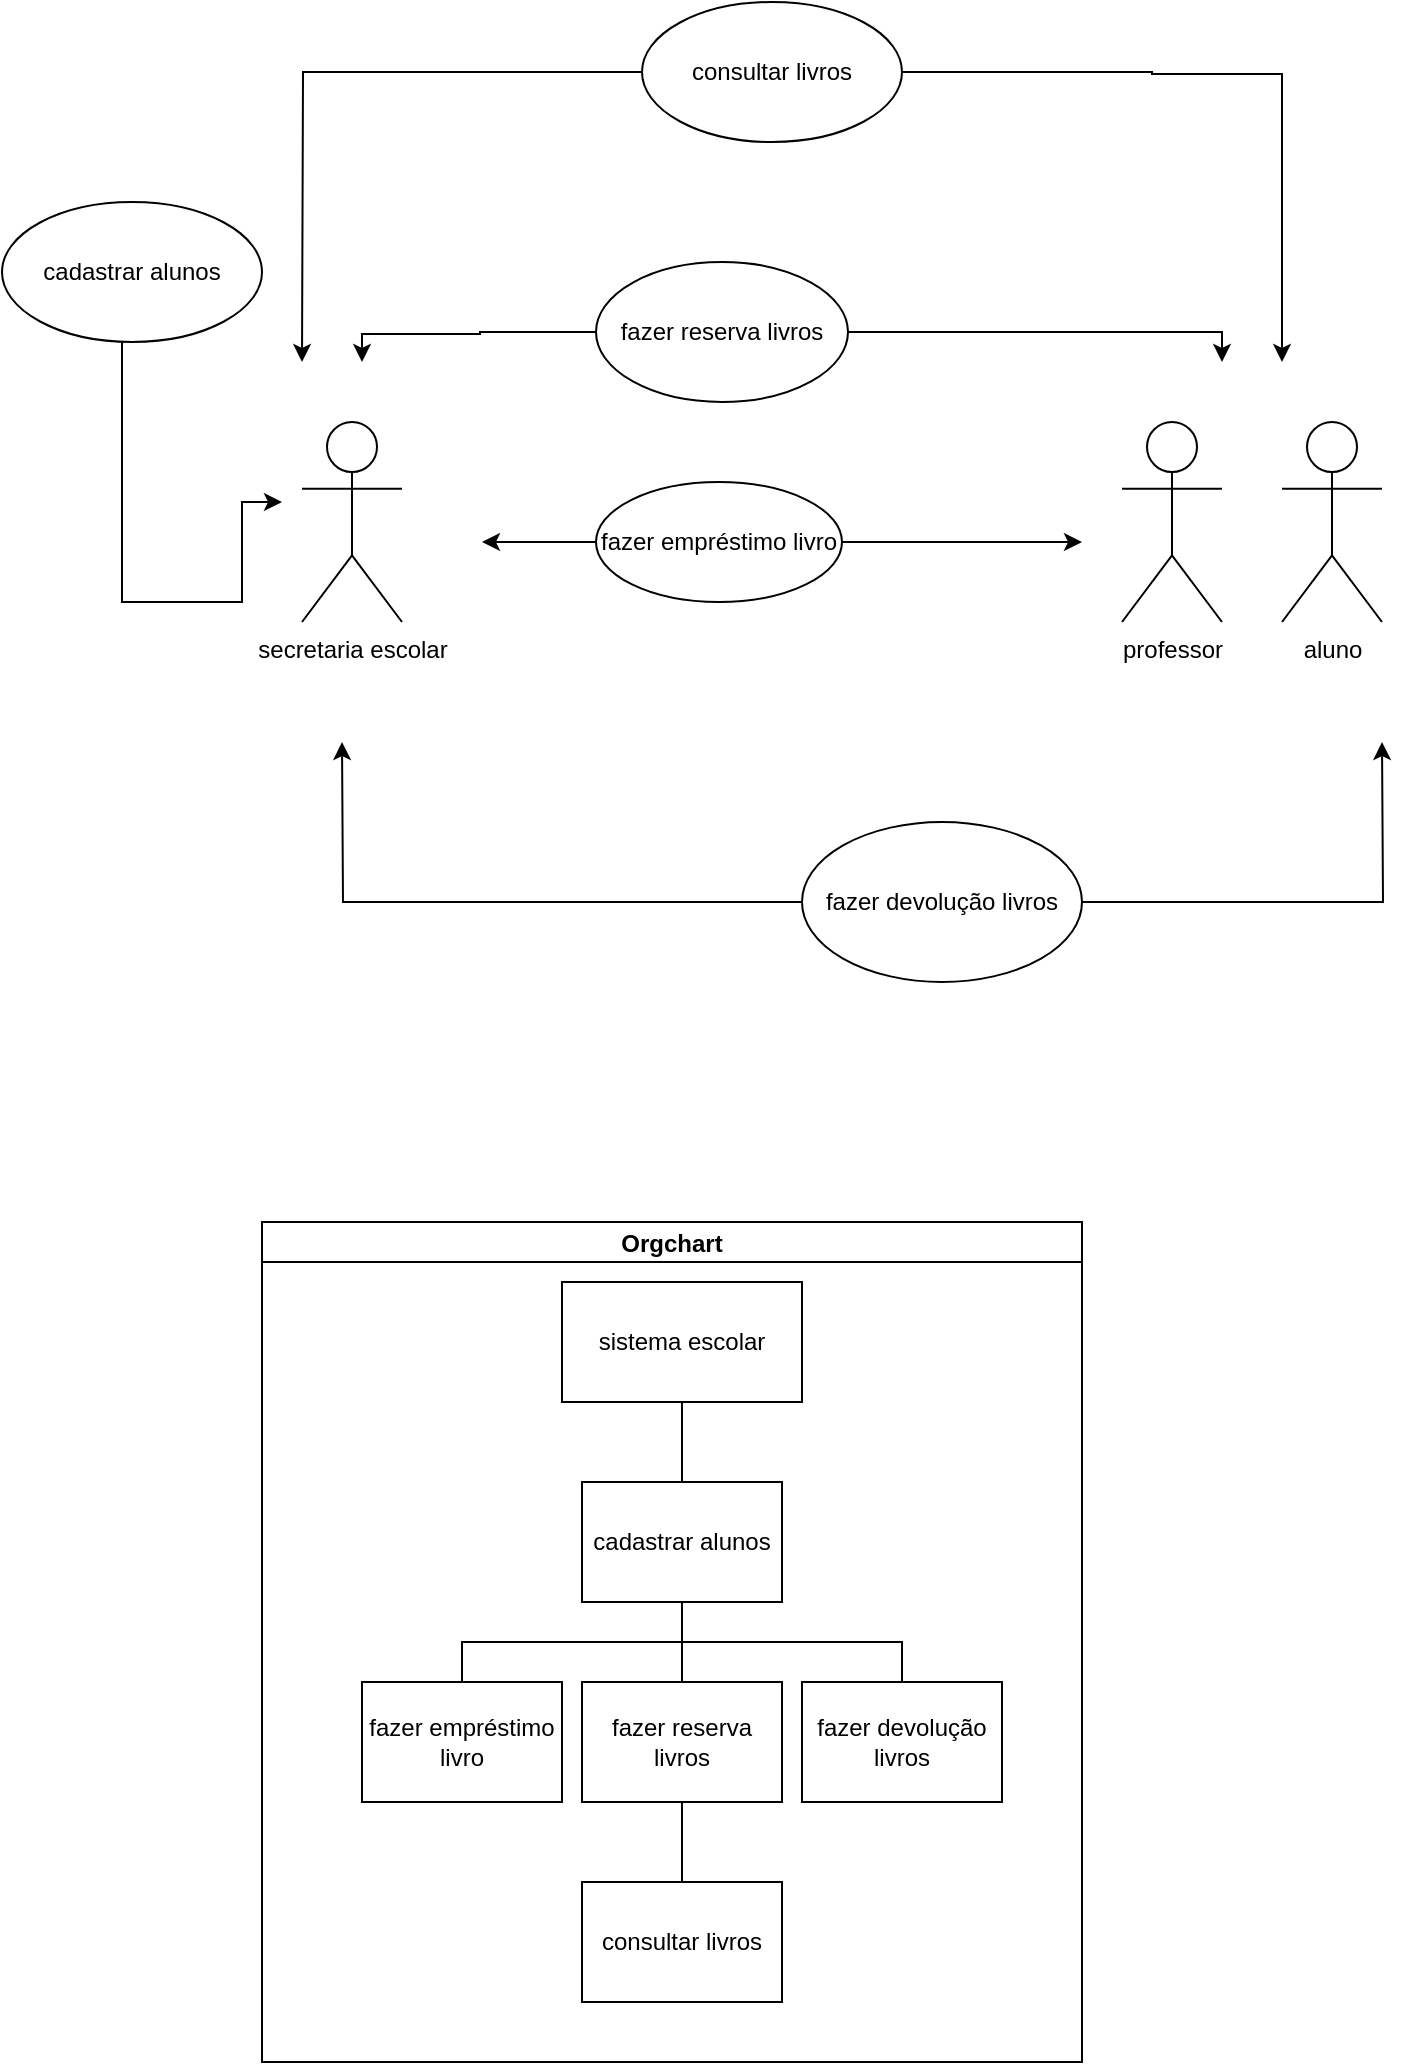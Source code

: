 <mxfile version="26.1.0">
  <diagram name="Página-1" id="NZP_iLBFdR2eeNjAjwfa">
    <mxGraphModel dx="1154" dy="502" grid="1" gridSize="10" guides="1" tooltips="1" connect="1" arrows="1" fold="1" page="1" pageScale="1" pageWidth="827" pageHeight="1169" background="none" math="0" shadow="0">
      <root>
        <mxCell id="0" />
        <mxCell id="1" parent="0" />
        <mxCell id="WLWEficBZStUIhM7WNx5-41" value="secretaria escolar" style="shape=umlActor;verticalLabelPosition=bottom;verticalAlign=top;html=1;outlineConnect=0;" parent="1" vertex="1">
          <mxGeometry x="210" y="300" width="50" height="100" as="geometry" />
        </mxCell>
        <mxCell id="WLWEficBZStUIhM7WNx5-44" value="professor" style="shape=umlActor;verticalLabelPosition=bottom;verticalAlign=top;html=1;outlineConnect=0;" parent="1" vertex="1">
          <mxGeometry x="620" y="300" width="50" height="100" as="geometry" />
        </mxCell>
        <mxCell id="WLWEficBZStUIhM7WNx5-45" value="aluno" style="shape=umlActor;verticalLabelPosition=bottom;verticalAlign=top;html=1;outlineConnect=0;" parent="1" vertex="1">
          <mxGeometry x="700" y="300" width="50" height="100" as="geometry" />
        </mxCell>
        <mxCell id="WLWEficBZStUIhM7WNx5-76" style="edgeStyle=orthogonalEdgeStyle;rounded=0;orthogonalLoop=1;jettySize=auto;html=1;" parent="1" source="WLWEficBZStUIhM7WNx5-46" edge="1">
          <mxGeometry relative="1" as="geometry">
            <mxPoint x="200" y="340" as="targetPoint" />
            <Array as="points">
              <mxPoint x="120" y="390" />
              <mxPoint x="180" y="390" />
              <mxPoint x="180" y="340" />
            </Array>
          </mxGeometry>
        </mxCell>
        <mxCell id="WLWEficBZStUIhM7WNx5-46" value="cadastrar alunos" style="ellipse;whiteSpace=wrap;html=1;" parent="1" vertex="1">
          <mxGeometry x="60" y="190" width="130" height="70" as="geometry" />
        </mxCell>
        <mxCell id="WLWEficBZStUIhM7WNx5-77" style="edgeStyle=orthogonalEdgeStyle;rounded=0;orthogonalLoop=1;jettySize=auto;html=1;" parent="1" source="WLWEficBZStUIhM7WNx5-47" edge="1">
          <mxGeometry relative="1" as="geometry">
            <mxPoint x="700" y="270" as="targetPoint" />
            <Array as="points">
              <mxPoint x="635" y="125" />
              <mxPoint x="770" y="126" />
            </Array>
          </mxGeometry>
        </mxCell>
        <mxCell id="WLWEficBZStUIhM7WNx5-78" style="edgeStyle=orthogonalEdgeStyle;rounded=0;orthogonalLoop=1;jettySize=auto;html=1;" parent="1" source="WLWEficBZStUIhM7WNx5-47" edge="1">
          <mxGeometry relative="1" as="geometry">
            <mxPoint x="210" y="270" as="targetPoint" />
          </mxGeometry>
        </mxCell>
        <mxCell id="WLWEficBZStUIhM7WNx5-47" value="consultar livros" style="ellipse;whiteSpace=wrap;html=1;" parent="1" vertex="1">
          <mxGeometry x="380" y="90" width="130" height="70" as="geometry" />
        </mxCell>
        <mxCell id="WLWEficBZStUIhM7WNx5-74" style="edgeStyle=orthogonalEdgeStyle;rounded=0;orthogonalLoop=1;jettySize=auto;html=1;" parent="1" source="WLWEficBZStUIhM7WNx5-48" edge="1">
          <mxGeometry relative="1" as="geometry">
            <mxPoint x="670" y="270" as="targetPoint" />
            <Array as="points">
              <mxPoint x="670" y="255" />
            </Array>
          </mxGeometry>
        </mxCell>
        <mxCell id="WLWEficBZStUIhM7WNx5-75" style="edgeStyle=orthogonalEdgeStyle;rounded=0;orthogonalLoop=1;jettySize=auto;html=1;" parent="1" source="WLWEficBZStUIhM7WNx5-48" edge="1">
          <mxGeometry relative="1" as="geometry">
            <mxPoint x="240" y="270" as="targetPoint" />
            <Array as="points">
              <mxPoint x="299" y="255" />
              <mxPoint x="299" y="256" />
              <mxPoint x="240" y="256" />
            </Array>
          </mxGeometry>
        </mxCell>
        <mxCell id="WLWEficBZStUIhM7WNx5-48" value="fazer reserva livros" style="ellipse;whiteSpace=wrap;html=1;" parent="1" vertex="1">
          <mxGeometry x="357" y="220" width="126" height="70" as="geometry" />
        </mxCell>
        <mxCell id="WLWEficBZStUIhM7WNx5-69" style="edgeStyle=orthogonalEdgeStyle;rounded=0;orthogonalLoop=1;jettySize=auto;html=1;" parent="1" source="WLWEficBZStUIhM7WNx5-50" edge="1">
          <mxGeometry relative="1" as="geometry">
            <mxPoint x="230" y="460" as="targetPoint" />
          </mxGeometry>
        </mxCell>
        <mxCell id="WLWEficBZStUIhM7WNx5-70" style="edgeStyle=orthogonalEdgeStyle;rounded=0;orthogonalLoop=1;jettySize=auto;html=1;" parent="1" source="WLWEficBZStUIhM7WNx5-50" edge="1">
          <mxGeometry relative="1" as="geometry">
            <mxPoint x="750" y="460" as="targetPoint" />
          </mxGeometry>
        </mxCell>
        <mxCell id="WLWEficBZStUIhM7WNx5-50" value="fazer devolução livros" style="ellipse;whiteSpace=wrap;html=1;" parent="1" vertex="1">
          <mxGeometry x="460" y="500" width="140" height="80" as="geometry" />
        </mxCell>
        <mxCell id="WLWEficBZStUIhM7WNx5-71" style="edgeStyle=orthogonalEdgeStyle;rounded=0;orthogonalLoop=1;jettySize=auto;html=1;" parent="1" source="WLWEficBZStUIhM7WNx5-51" edge="1">
          <mxGeometry relative="1" as="geometry">
            <mxPoint x="600" y="360" as="targetPoint" />
          </mxGeometry>
        </mxCell>
        <mxCell id="WLWEficBZStUIhM7WNx5-72" style="edgeStyle=orthogonalEdgeStyle;rounded=0;orthogonalLoop=1;jettySize=auto;html=1;" parent="1" source="WLWEficBZStUIhM7WNx5-51" edge="1">
          <mxGeometry relative="1" as="geometry">
            <mxPoint x="300" y="360" as="targetPoint" />
          </mxGeometry>
        </mxCell>
        <mxCell id="WLWEficBZStUIhM7WNx5-51" value="fazer empréstimo livro" style="ellipse;whiteSpace=wrap;html=1;" parent="1" vertex="1">
          <mxGeometry x="357" y="330" width="123" height="60" as="geometry" />
        </mxCell>
        <mxCell id="WLWEficBZStUIhM7WNx5-52" style="edgeStyle=orthogonalEdgeStyle;rounded=0;orthogonalLoop=1;jettySize=auto;html=1;exitX=0.5;exitY=1;exitDx=0;exitDy=0;" parent="1" source="WLWEficBZStUIhM7WNx5-47" target="WLWEficBZStUIhM7WNx5-47" edge="1">
          <mxGeometry relative="1" as="geometry" />
        </mxCell>
        <mxCell id="ZVa0PsZYlj9GtE2vqMj9-1" value="Orgchart" style="swimlane;startSize=20;horizontal=1;containerType=tree;newEdgeStyle={&quot;edgeStyle&quot;:&quot;elbowEdgeStyle&quot;,&quot;startArrow&quot;:&quot;none&quot;,&quot;endArrow&quot;:&quot;none&quot;};" vertex="1" parent="1">
          <mxGeometry x="190" y="700" width="410" height="420" as="geometry" />
        </mxCell>
        <mxCell id="ZVa0PsZYlj9GtE2vqMj9-2" value="" style="edgeStyle=elbowEdgeStyle;elbow=vertical;sourcePerimeterSpacing=0;targetPerimeterSpacing=0;startArrow=none;endArrow=none;rounded=0;curved=0;" edge="1" parent="ZVa0PsZYlj9GtE2vqMj9-1" source="ZVa0PsZYlj9GtE2vqMj9-4" target="ZVa0PsZYlj9GtE2vqMj9-5">
          <mxGeometry relative="1" as="geometry" />
        </mxCell>
        <UserObject label="sistema escolar" treeRoot="1" id="ZVa0PsZYlj9GtE2vqMj9-4">
          <mxCell style="whiteSpace=wrap;html=1;align=center;treeFolding=1;treeMoving=1;newEdgeStyle={&quot;edgeStyle&quot;:&quot;elbowEdgeStyle&quot;,&quot;startArrow&quot;:&quot;none&quot;,&quot;endArrow&quot;:&quot;none&quot;};" vertex="1" parent="ZVa0PsZYlj9GtE2vqMj9-1">
            <mxGeometry x="150" y="30" width="120" height="60" as="geometry" />
          </mxCell>
        </UserObject>
        <mxCell id="ZVa0PsZYlj9GtE2vqMj9-5" value="cadastrar alunos" style="whiteSpace=wrap;html=1;align=center;verticalAlign=middle;treeFolding=1;treeMoving=1;newEdgeStyle={&quot;edgeStyle&quot;:&quot;elbowEdgeStyle&quot;,&quot;startArrow&quot;:&quot;none&quot;,&quot;endArrow&quot;:&quot;none&quot;};" vertex="1" parent="ZVa0PsZYlj9GtE2vqMj9-1">
          <mxGeometry x="160" y="130" width="100" height="60" as="geometry" />
        </mxCell>
        <mxCell id="ZVa0PsZYlj9GtE2vqMj9-11" value="" style="edgeStyle=elbowEdgeStyle;elbow=vertical;sourcePerimeterSpacing=0;targetPerimeterSpacing=0;startArrow=none;endArrow=none;rounded=0;curved=0;" edge="1" target="ZVa0PsZYlj9GtE2vqMj9-12" source="ZVa0PsZYlj9GtE2vqMj9-5" parent="ZVa0PsZYlj9GtE2vqMj9-1">
          <mxGeometry relative="1" as="geometry">
            <mxPoint x="400" y="790" as="sourcePoint" />
          </mxGeometry>
        </mxCell>
        <mxCell id="ZVa0PsZYlj9GtE2vqMj9-12" value="fazer reserva livros" style="whiteSpace=wrap;html=1;align=center;verticalAlign=middle;treeFolding=1;treeMoving=1;newEdgeStyle={&quot;edgeStyle&quot;:&quot;elbowEdgeStyle&quot;,&quot;startArrow&quot;:&quot;none&quot;,&quot;endArrow&quot;:&quot;none&quot;};" vertex="1" parent="ZVa0PsZYlj9GtE2vqMj9-1">
          <mxGeometry x="160" y="230" width="100" height="60" as="geometry" />
        </mxCell>
        <mxCell id="ZVa0PsZYlj9GtE2vqMj9-15" value="" style="edgeStyle=elbowEdgeStyle;elbow=vertical;sourcePerimeterSpacing=0;targetPerimeterSpacing=0;startArrow=none;endArrow=none;rounded=0;curved=0;" edge="1" target="ZVa0PsZYlj9GtE2vqMj9-16" source="ZVa0PsZYlj9GtE2vqMj9-5" parent="ZVa0PsZYlj9GtE2vqMj9-1">
          <mxGeometry relative="1" as="geometry">
            <mxPoint x="400" y="890" as="sourcePoint" />
          </mxGeometry>
        </mxCell>
        <mxCell id="ZVa0PsZYlj9GtE2vqMj9-16" value="fazer devolução livros" style="whiteSpace=wrap;html=1;align=center;verticalAlign=middle;treeFolding=1;treeMoving=1;newEdgeStyle={&quot;edgeStyle&quot;:&quot;elbowEdgeStyle&quot;,&quot;startArrow&quot;:&quot;none&quot;,&quot;endArrow&quot;:&quot;none&quot;};" vertex="1" parent="ZVa0PsZYlj9GtE2vqMj9-1">
          <mxGeometry x="270" y="230" width="100" height="60" as="geometry" />
        </mxCell>
        <mxCell id="ZVa0PsZYlj9GtE2vqMj9-17" value="" style="edgeStyle=elbowEdgeStyle;elbow=vertical;sourcePerimeterSpacing=0;targetPerimeterSpacing=0;startArrow=none;endArrow=none;rounded=0;curved=0;" edge="1" target="ZVa0PsZYlj9GtE2vqMj9-18" source="ZVa0PsZYlj9GtE2vqMj9-5" parent="ZVa0PsZYlj9GtE2vqMj9-1">
          <mxGeometry relative="1" as="geometry">
            <mxPoint x="400" y="890" as="sourcePoint" />
          </mxGeometry>
        </mxCell>
        <mxCell id="ZVa0PsZYlj9GtE2vqMj9-18" value="fazer empréstimo livro" style="whiteSpace=wrap;html=1;align=center;verticalAlign=middle;treeFolding=1;treeMoving=1;newEdgeStyle={&quot;edgeStyle&quot;:&quot;elbowEdgeStyle&quot;,&quot;startArrow&quot;:&quot;none&quot;,&quot;endArrow&quot;:&quot;none&quot;};" vertex="1" parent="ZVa0PsZYlj9GtE2vqMj9-1">
          <mxGeometry x="50" y="230" width="100" height="60" as="geometry" />
        </mxCell>
        <mxCell id="ZVa0PsZYlj9GtE2vqMj9-19" value="" style="edgeStyle=elbowEdgeStyle;elbow=vertical;sourcePerimeterSpacing=0;targetPerimeterSpacing=0;startArrow=none;endArrow=none;rounded=0;curved=0;" edge="1" target="ZVa0PsZYlj9GtE2vqMj9-20" source="ZVa0PsZYlj9GtE2vqMj9-12" parent="ZVa0PsZYlj9GtE2vqMj9-1">
          <mxGeometry relative="1" as="geometry">
            <mxPoint x="400" y="890" as="sourcePoint" />
          </mxGeometry>
        </mxCell>
        <mxCell id="ZVa0PsZYlj9GtE2vqMj9-20" value="consultar livros" style="whiteSpace=wrap;html=1;align=center;verticalAlign=middle;treeFolding=1;treeMoving=1;newEdgeStyle={&quot;edgeStyle&quot;:&quot;elbowEdgeStyle&quot;,&quot;startArrow&quot;:&quot;none&quot;,&quot;endArrow&quot;:&quot;none&quot;};" vertex="1" parent="ZVa0PsZYlj9GtE2vqMj9-1">
          <mxGeometry x="160" y="330" width="100" height="60" as="geometry" />
        </mxCell>
      </root>
    </mxGraphModel>
  </diagram>
</mxfile>
